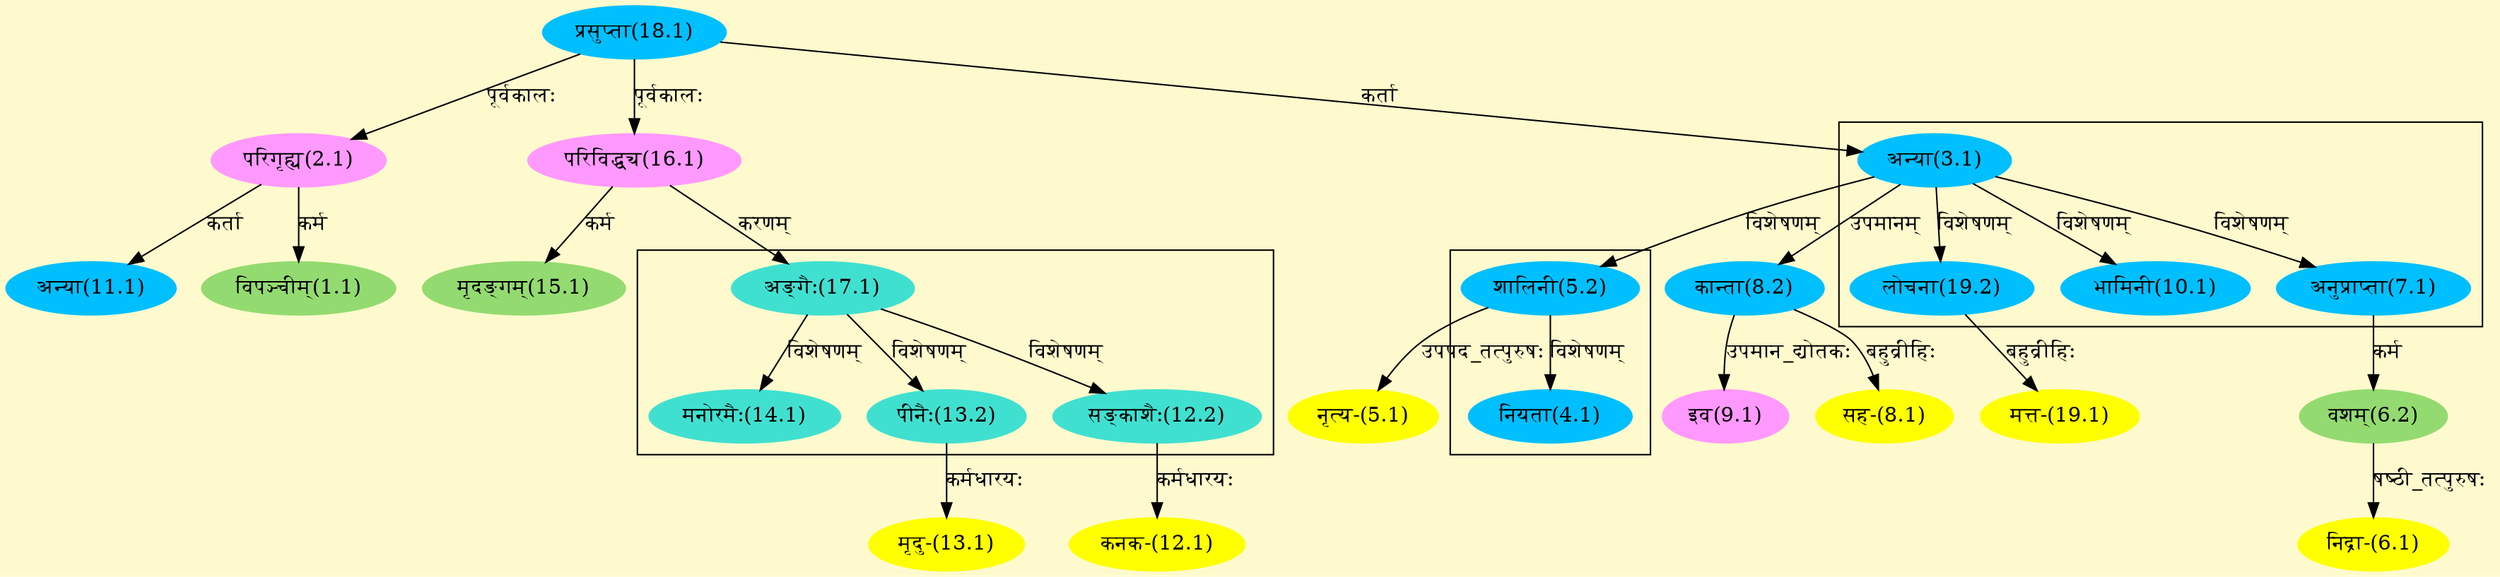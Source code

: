 digraph G{
rankdir=BT;
 compound=true;
 bgcolor="lemonchiffon1";

subgraph cluster_1{
Node4_1 [style=filled, color="#00BFFF" label = "नियता(4.1)"]
Node5_2 [style=filled, color="#00BFFF" label = "शालिनी(5.2)"]

}

subgraph cluster_2{
Node5_2 [style=filled, color="#00BFFF" label = "शालिनी(5.2)"]
Node3_1 [style=filled, color="#00BFFF" label = "अन्या(3.1)"]
Node7_1 [style=filled, color="#00BFFF" label = "अनुप्राप्ता(7.1)"]
Node10_1 [style=filled, color="#00BFFF" label = "भामिनी(10.1)"]
Node19_2 [style=filled, color="#00BFFF" label = "लोचना(19.2)"]

}

subgraph cluster_3{
Node12_2 [style=filled, color="#40E0D0" label = "सङ्काशैः(12.2)"]
Node17_1 [style=filled, color="#40E0D0" label = "अङ्गैः(17.1)"]
Node13_2 [style=filled, color="#40E0D0" label = "पीनैः(13.2)"]
Node14_1 [style=filled, color="#40E0D0" label = "मनोरमैः(14.1)"]

}
Node1_1 [style=filled, color="#93DB70" label = "विपञ्चीम्(1.1)"]
Node2_1 [style=filled, color="#FF99FF" label = "परिगृह्य(2.1)"]
Node18_1 [style=filled, color="#00BFFF" label = "प्रसुप्ता(18.1)"]
Node3_1 [style=filled, color="#00BFFF" label = "अन्या(3.1)"]
Node5_1 [style=filled, color="#FFFF00" label = "नृत्य-(5.1)"]
Node5_2 [style=filled, color="#00BFFF" label = "शालिनी(5.2)"]
Node6_1 [style=filled, color="#FFFF00" label = "निद्रा-(6.1)"]
Node6_2 [style=filled, color="#93DB70" label = "वशम्(6.2)"]
Node7_1 [style=filled, color="#00BFFF" label = "अनुप्राप्ता(7.1)"]
Node8_1 [style=filled, color="#FFFF00" label = "सह-(8.1)"]
Node8_2 [style=filled, color="#00BFFF" label = "कान्ता(8.2)"]
Node9_1 [style=filled, color="#FF99FF" label = "इव(9.1)"]
Node11_1 [style=filled, color="#00BFFF" label = "अन्या(11.1)"]
Node12_1 [style=filled, color="#FFFF00" label = "कनक-(12.1)"]
Node12_2 [style=filled, color="#40E0D0" label = "सङ्काशैः(12.2)"]
Node13_1 [style=filled, color="#FFFF00" label = "मृदु-(13.1)"]
Node13_2 [style=filled, color="#40E0D0" label = "पीनैः(13.2)"]
Node15_1 [style=filled, color="#93DB70" label = "मृदङ्गम्(15.1)"]
Node16_1 [style=filled, color="#FF99FF" label = "परिविद्ध्य(16.1)"]
Node17_1 [style=filled, color="#40E0D0" label = "अङ्गैः(17.1)"]
Node [style=filled, color="" label = "()"]
Node19_1 [style=filled, color="#FFFF00" label = "मत्त-(19.1)"]
Node19_2 [style=filled, color="#00BFFF" label = "लोचना(19.2)"]
/* Start of Relations section */

Node1_1 -> Node2_1 [  label="कर्म"  dir="back" ]
Node2_1 -> Node18_1 [  label="पूर्वकालः"  dir="back" ]
Node3_1 -> Node18_1 [  label="कर्ता"  dir="back" ]
Node4_1 -> Node5_2 [  label="विशेषणम्"  dir="back" ]
Node5_1 -> Node5_2 [  label="उपपद_तत्पुरुषः"  dir="back" ]
Node5_2 -> Node3_1 [  label="विशेषणम्"  dir="back" ]
Node6_1 -> Node6_2 [  label="षष्ठी_तत्पुरुषः"  dir="back" ]
Node6_2 -> Node7_1 [  label="कर्म"  dir="back" ]
Node7_1 -> Node3_1 [  label="विशेषणम्"  dir="back" ]
Node8_1 -> Node8_2 [  label="बहुव्रीहिः"  dir="back" ]
Node8_2 -> Node3_1 [  label="उपमानम्"  dir="back" ]
Node9_1 -> Node8_2 [  label="उपमान_द्योतकः"  dir="back" ]
Node10_1 -> Node3_1 [  label="विशेषणम्"  dir="back" ]
Node11_1 -> Node2_1 [  label="कर्ता"  dir="back" ]
Node12_1 -> Node12_2 [  label="कर्मधारयः"  dir="back" ]
Node12_2 -> Node17_1 [  label="विशेषणम्"  dir="back" ]
Node13_1 -> Node13_2 [  label="कर्मधारयः"  dir="back" ]
Node13_2 -> Node17_1 [  label="विशेषणम्"  dir="back" ]
Node14_1 -> Node17_1 [  label="विशेषणम्"  dir="back" ]
Node15_1 -> Node16_1 [  label="कर्म"  dir="back" ]
Node16_1 -> Node18_1 [  label="पूर्वकालः"  dir="back" ]
Node17_1 -> Node16_1 [  label="करणम्"  dir="back" ]
Node19_1 -> Node19_2 [  label="बहुव्रीहिः"  dir="back" ]
Node19_2 -> Node3_1 [  label="विशेषणम्"  dir="back" ]
}
